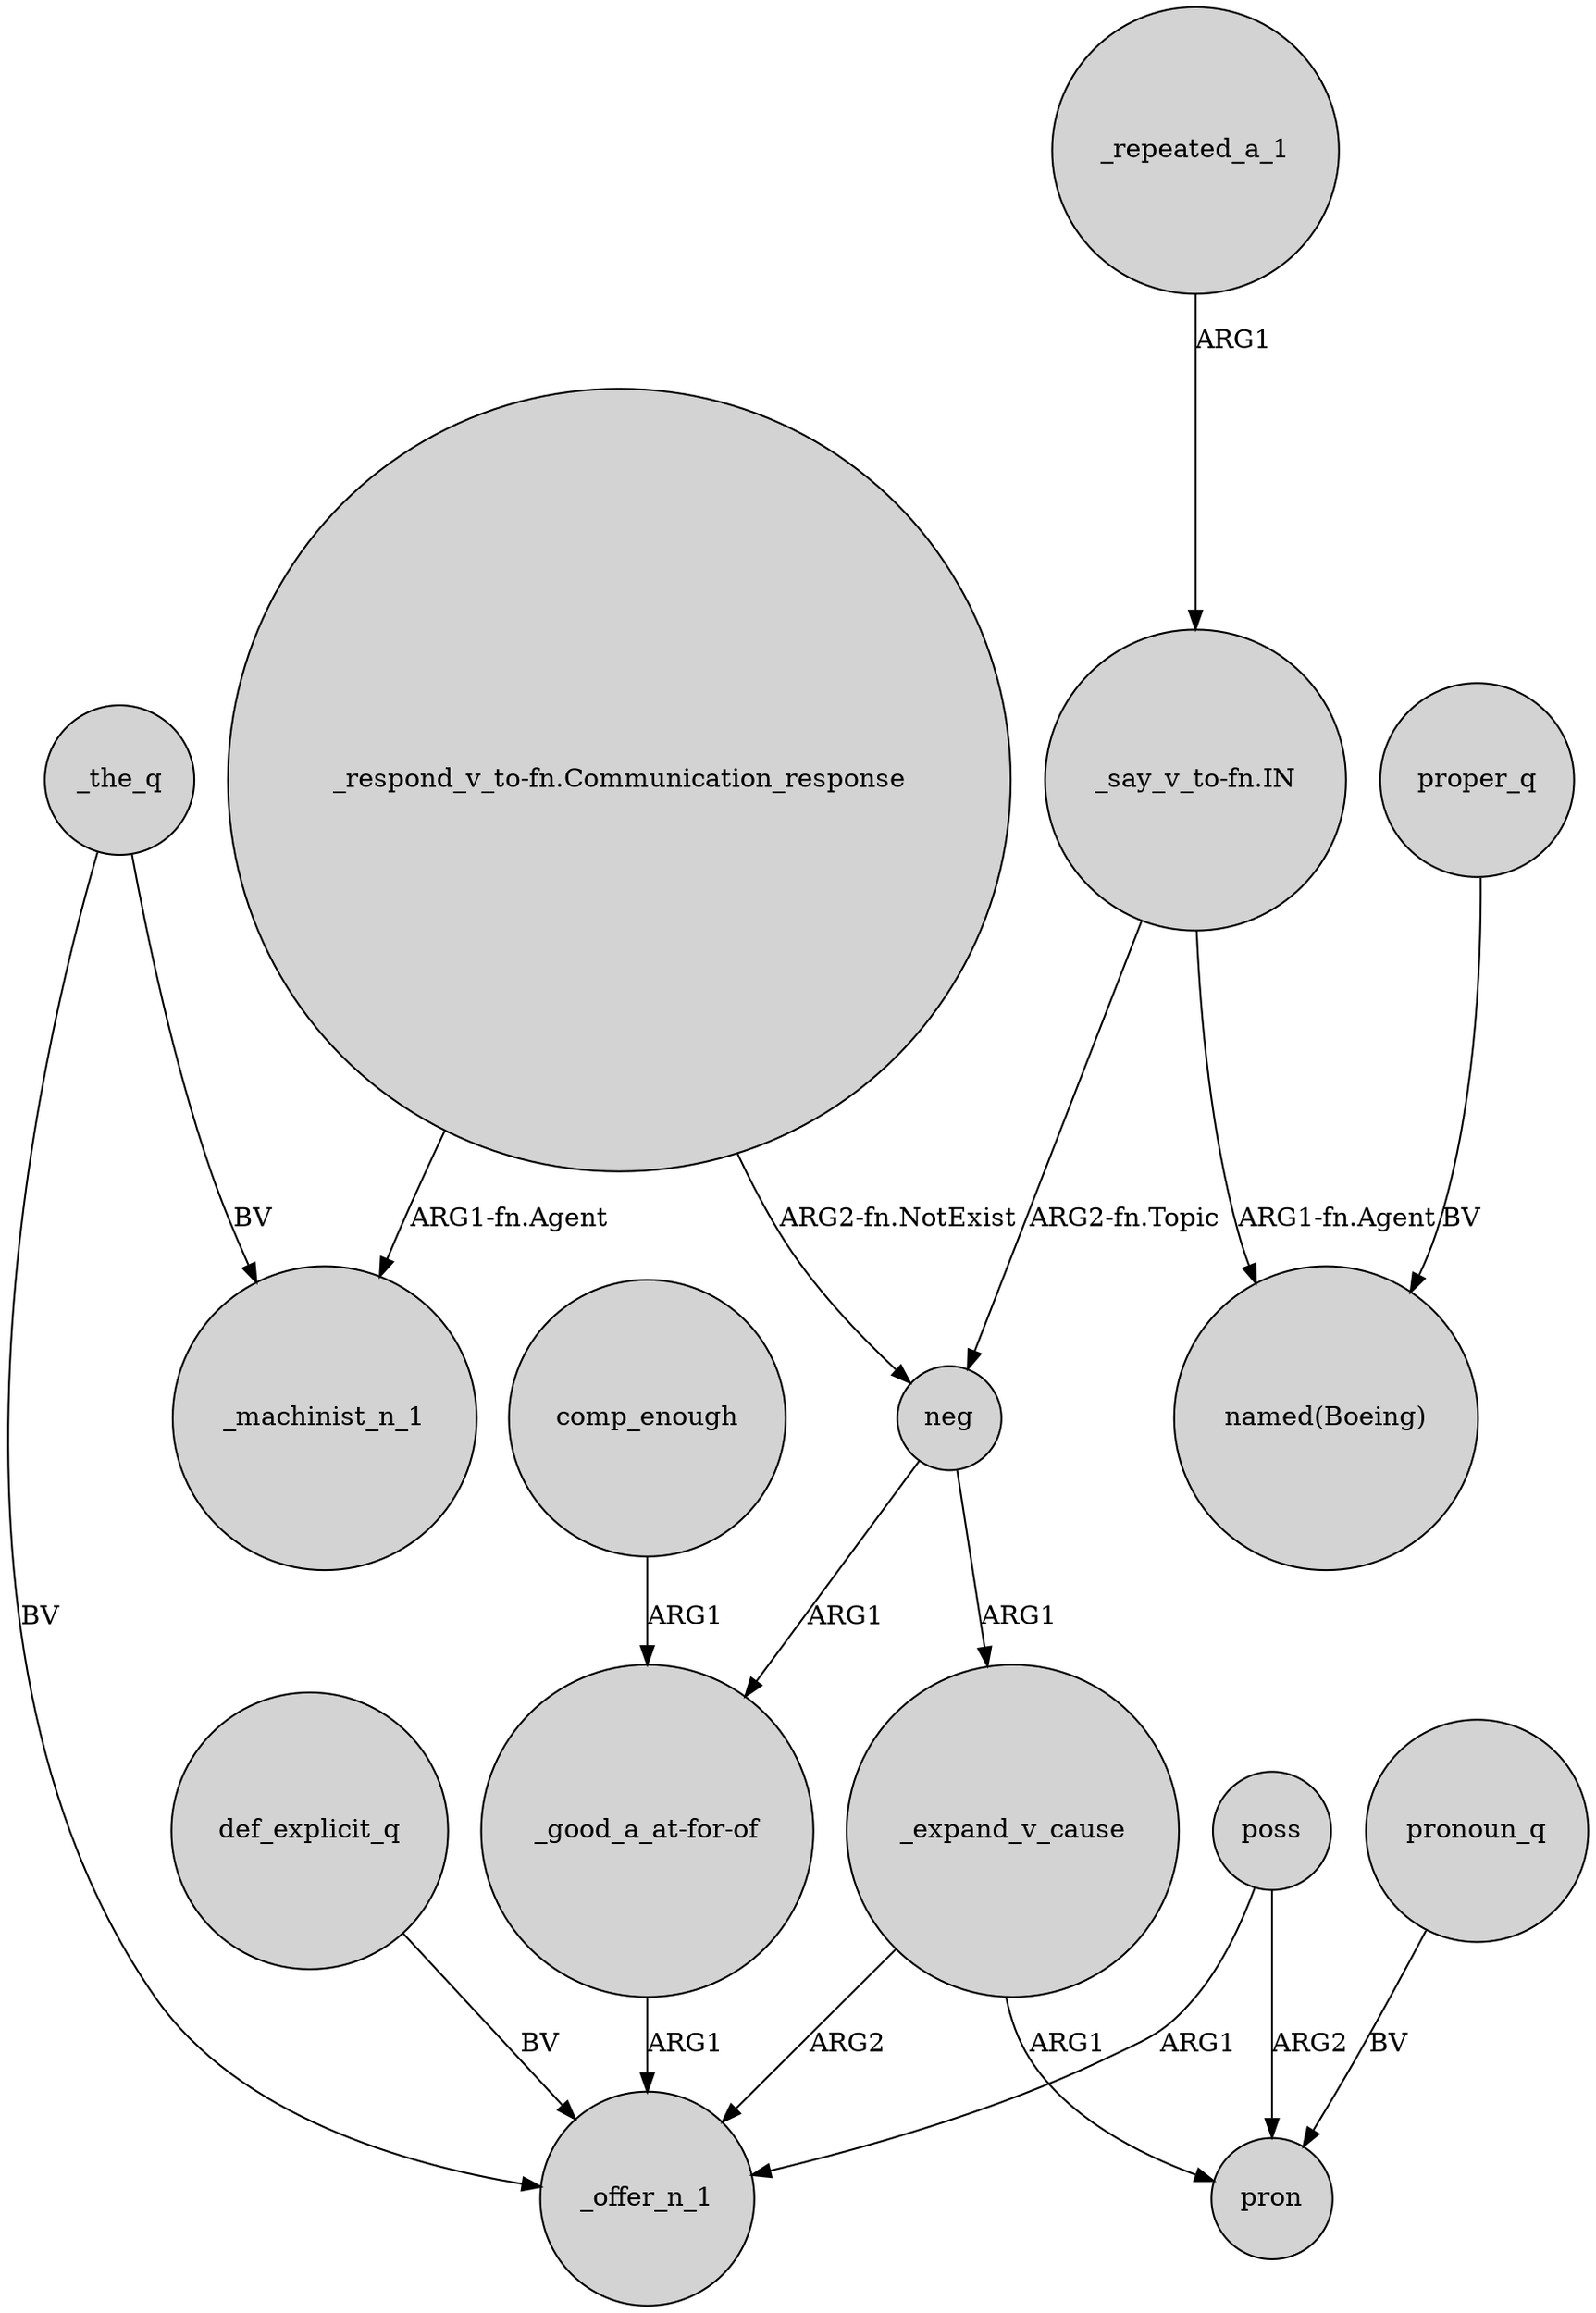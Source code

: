 digraph {
	node [shape=circle style=filled]
	"_respond_v_to-fn.Communication_response" -> neg [label="ARG2-fn.NotExist"]
	"_say_v_to-fn.IN" -> "named(Boeing)" [label="ARG1-fn.Agent"]
	_the_q -> _offer_n_1 [label=BV]
	def_explicit_q -> _offer_n_1 [label=BV]
	"_say_v_to-fn.IN" -> neg [label="ARG2-fn.Topic"]
	neg -> "_good_a_at-for-of" [label=ARG1]
	proper_q -> "named(Boeing)" [label=BV]
	_expand_v_cause -> pron [label=ARG1]
	_expand_v_cause -> _offer_n_1 [label=ARG2]
	_repeated_a_1 -> "_say_v_to-fn.IN" [label=ARG1]
	poss -> pron [label=ARG2]
	"_good_a_at-for-of" -> _offer_n_1 [label=ARG1]
	"_respond_v_to-fn.Communication_response" -> _machinist_n_1 [label="ARG1-fn.Agent"]
	poss -> _offer_n_1 [label=ARG1]
	_the_q -> _machinist_n_1 [label=BV]
	comp_enough -> "_good_a_at-for-of" [label=ARG1]
	neg -> _expand_v_cause [label=ARG1]
	pronoun_q -> pron [label=BV]
}
